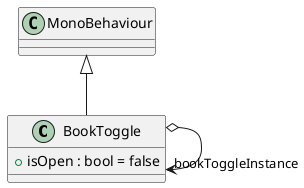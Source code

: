 @startuml
class BookToggle {
    + isOpen : bool = false
}
MonoBehaviour <|-- BookToggle
BookToggle o-> "bookToggleInstance" BookToggle
@enduml
